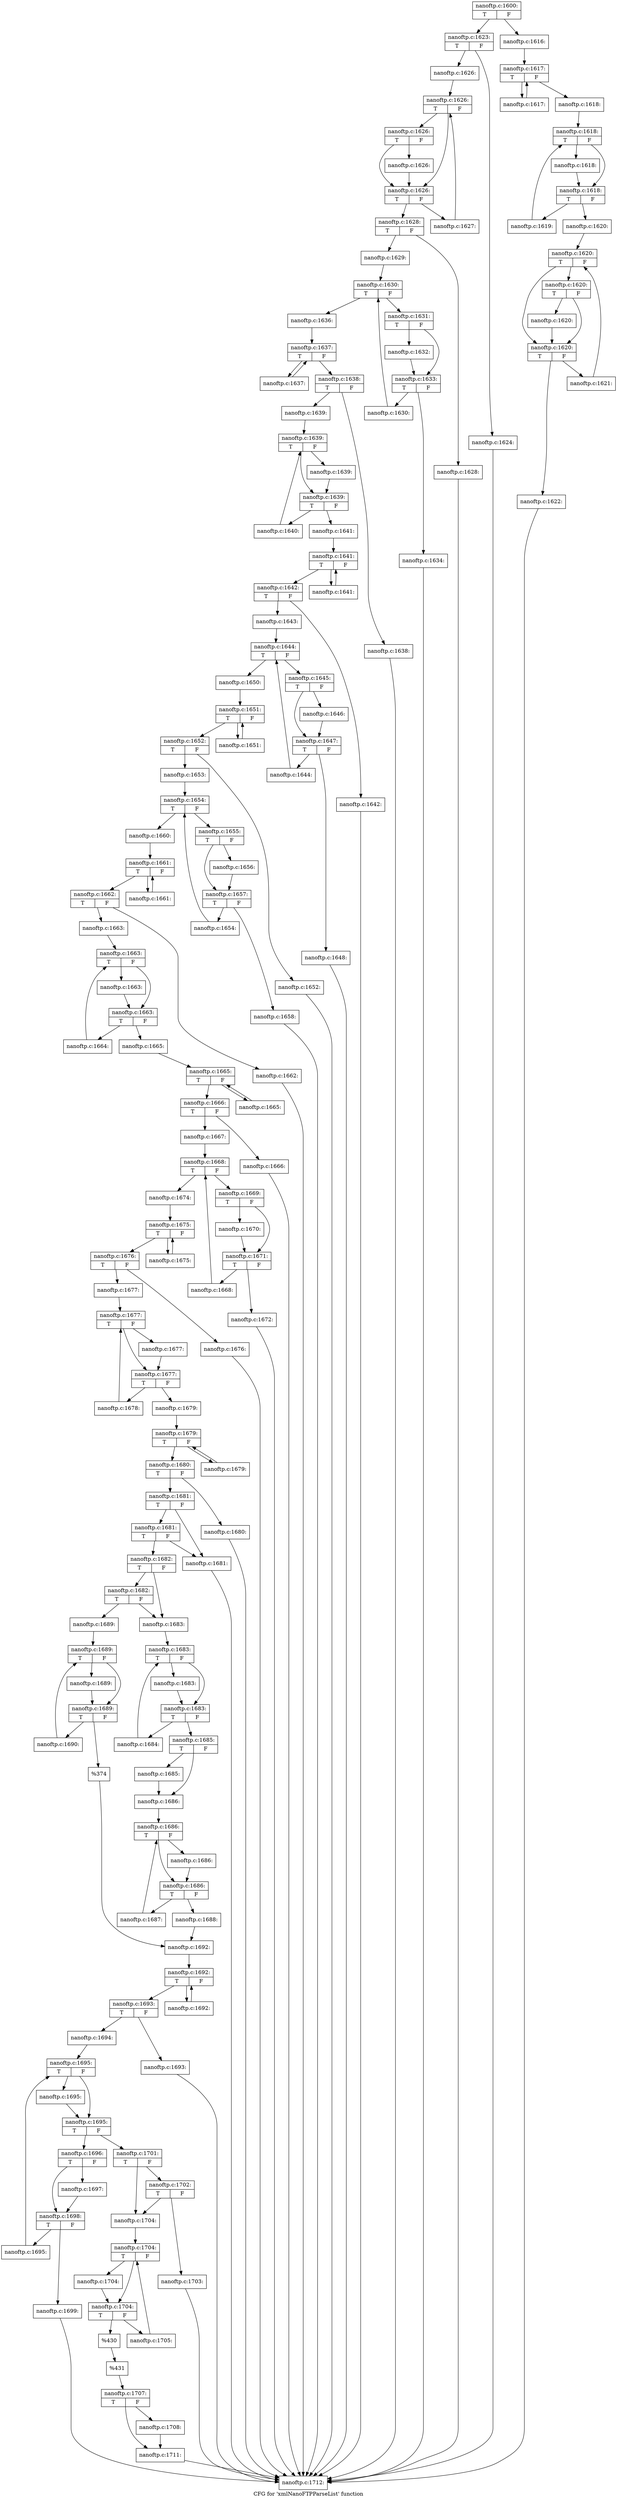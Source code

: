 digraph "CFG for 'xmlNanoFTPParseList' function" {
	label="CFG for 'xmlNanoFTPParseList' function";

	Node0x3fb0790 [shape=record,label="{nanoftp.c:1600:|{<s0>T|<s1>F}}"];
	Node0x3fb0790 -> Node0x3fb6e90;
	Node0x3fb0790 -> Node0x3fb6df0;
	Node0x3fb6df0 [shape=record,label="{nanoftp.c:1616:}"];
	Node0x3fb6df0 -> Node0x3fb75f0;
	Node0x3fb75f0 [shape=record,label="{nanoftp.c:1617:|{<s0>T|<s1>F}}"];
	Node0x3fb75f0 -> Node0x3fb7ae0;
	Node0x3fb75f0 -> Node0x3fb7810;
	Node0x3fb7ae0 [shape=record,label="{nanoftp.c:1617:}"];
	Node0x3fb7ae0 -> Node0x3fb75f0;
	Node0x3fb7810 [shape=record,label="{nanoftp.c:1618:}"];
	Node0x3fb7810 -> Node0x3fb7d10;
	Node0x3fb7d10 [shape=record,label="{nanoftp.c:1618:|{<s0>T|<s1>F}}"];
	Node0x3fb7d10 -> Node0x3fb8000;
	Node0x3fb7d10 -> Node0x3fb7fb0;
	Node0x3fb8000 [shape=record,label="{nanoftp.c:1618:}"];
	Node0x3fb8000 -> Node0x3fb7fb0;
	Node0x3fb7fb0 [shape=record,label="{nanoftp.c:1618:|{<s0>T|<s1>F}}"];
	Node0x3fb7fb0 -> Node0x3fb8640;
	Node0x3fb7fb0 -> Node0x3fb7f30;
	Node0x3fb8640 [shape=record,label="{nanoftp.c:1619:}"];
	Node0x3fb8640 -> Node0x3fb7d10;
	Node0x3fb7f30 [shape=record,label="{nanoftp.c:1620:}"];
	Node0x3fb7f30 -> Node0x3fb8e50;
	Node0x3fb8e50 [shape=record,label="{nanoftp.c:1620:|{<s0>T|<s1>F}}"];
	Node0x3fb8e50 -> Node0x3fb90f0;
	Node0x3fb8e50 -> Node0x3fb9190;
	Node0x3fb9190 [shape=record,label="{nanoftp.c:1620:|{<s0>T|<s1>F}}"];
	Node0x3fb9190 -> Node0x3fb90f0;
	Node0x3fb9190 -> Node0x3fb9140;
	Node0x3fb9140 [shape=record,label="{nanoftp.c:1620:}"];
	Node0x3fb9140 -> Node0x3fb90f0;
	Node0x3fb90f0 [shape=record,label="{nanoftp.c:1620:|{<s0>T|<s1>F}}"];
	Node0x3fb90f0 -> Node0x3fb9750;
	Node0x3fb90f0 -> Node0x3fb9070;
	Node0x3fb9750 [shape=record,label="{nanoftp.c:1621:}"];
	Node0x3fb9750 -> Node0x3fb8e50;
	Node0x3fb9070 [shape=record,label="{nanoftp.c:1622:}"];
	Node0x3fb9070 -> Node0x3fb37e0;
	Node0x3fb6e90 [shape=record,label="{nanoftp.c:1623:|{<s0>T|<s1>F}}"];
	Node0x3fb6e90 -> Node0x3fba300;
	Node0x3fb6e90 -> Node0x3fba3a0;
	Node0x3fba300 [shape=record,label="{nanoftp.c:1624:}"];
	Node0x3fba300 -> Node0x3fb37e0;
	Node0x3fba3a0 [shape=record,label="{nanoftp.c:1626:}"];
	Node0x3fba3a0 -> Node0x3fbaa00;
	Node0x3fbaa00 [shape=record,label="{nanoftp.c:1626:|{<s0>T|<s1>F}}"];
	Node0x3fbaa00 -> Node0x3fbaca0;
	Node0x3fbaa00 -> Node0x3fbad40;
	Node0x3fbad40 [shape=record,label="{nanoftp.c:1626:|{<s0>T|<s1>F}}"];
	Node0x3fbad40 -> Node0x3fbaca0;
	Node0x3fbad40 -> Node0x3fbacf0;
	Node0x3fbacf0 [shape=record,label="{nanoftp.c:1626:}"];
	Node0x3fbacf0 -> Node0x3fbaca0;
	Node0x3fbaca0 [shape=record,label="{nanoftp.c:1626:|{<s0>T|<s1>F}}"];
	Node0x3fbaca0 -> Node0x3fbb300;
	Node0x3fbaca0 -> Node0x3fbac20;
	Node0x3fbb300 [shape=record,label="{nanoftp.c:1627:}"];
	Node0x3fbb300 -> Node0x3fbaa00;
	Node0x3fbac20 [shape=record,label="{nanoftp.c:1628:|{<s0>T|<s1>F}}"];
	Node0x3fbac20 -> Node0x3fbb9e0;
	Node0x3fbac20 -> Node0x3fbba30;
	Node0x3fbb9e0 [shape=record,label="{nanoftp.c:1628:}"];
	Node0x3fbb9e0 -> Node0x3fb37e0;
	Node0x3fbba30 [shape=record,label="{nanoftp.c:1629:}"];
	Node0x3fbba30 -> Node0x3fbc050;
	Node0x3fbc050 [shape=record,label="{nanoftp.c:1630:|{<s0>T|<s1>F}}"];
	Node0x3fbc050 -> Node0x3fbc500;
	Node0x3fbc050 -> Node0x3fbc270;
	Node0x3fbc500 [shape=record,label="{nanoftp.c:1631:|{<s0>T|<s1>F}}"];
	Node0x3fbc500 -> Node0x3fbc6f0;
	Node0x3fbc500 -> Node0x3fbc740;
	Node0x3fbc6f0 [shape=record,label="{nanoftp.c:1632:}"];
	Node0x3fbc6f0 -> Node0x3fbc740;
	Node0x3fbc740 [shape=record,label="{nanoftp.c:1633:|{<s0>T|<s1>F}}"];
	Node0x3fbc740 -> Node0x3fbd070;
	Node0x3fbc740 -> Node0x3fbd0c0;
	Node0x3fbd070 [shape=record,label="{nanoftp.c:1634:}"];
	Node0x3fbd070 -> Node0x3fb37e0;
	Node0x3fbd0c0 [shape=record,label="{nanoftp.c:1630:}"];
	Node0x3fbd0c0 -> Node0x3fbc050;
	Node0x3fbc270 [shape=record,label="{nanoftp.c:1636:}"];
	Node0x3fbc270 -> Node0x3fbd880;
	Node0x3fbd880 [shape=record,label="{nanoftp.c:1637:|{<s0>T|<s1>F}}"];
	Node0x3fbd880 -> Node0x3fbdd30;
	Node0x3fbd880 -> Node0x3fbdaa0;
	Node0x3fbdd30 [shape=record,label="{nanoftp.c:1637:}"];
	Node0x3fbdd30 -> Node0x3fbd880;
	Node0x3fbdaa0 [shape=record,label="{nanoftp.c:1638:|{<s0>T|<s1>F}}"];
	Node0x3fbdaa0 -> Node0x3fbdfd0;
	Node0x3fbdaa0 -> Node0x3fbe020;
	Node0x3fbdfd0 [shape=record,label="{nanoftp.c:1638:}"];
	Node0x3fbdfd0 -> Node0x3fb37e0;
	Node0x3fbe020 [shape=record,label="{nanoftp.c:1639:}"];
	Node0x3fbe020 -> Node0x3fbe530;
	Node0x3fbe530 [shape=record,label="{nanoftp.c:1639:|{<s0>T|<s1>F}}"];
	Node0x3fbe530 -> Node0x3fbe820;
	Node0x3fbe530 -> Node0x3fbe7d0;
	Node0x3fbe820 [shape=record,label="{nanoftp.c:1639:}"];
	Node0x3fbe820 -> Node0x3fbe7d0;
	Node0x3fbe7d0 [shape=record,label="{nanoftp.c:1639:|{<s0>T|<s1>F}}"];
	Node0x3fbe7d0 -> Node0x3fbee60;
	Node0x3fbe7d0 -> Node0x3fbe750;
	Node0x3fbee60 [shape=record,label="{nanoftp.c:1640:}"];
	Node0x3fbee60 -> Node0x3fbe530;
	Node0x3fbe750 [shape=record,label="{nanoftp.c:1641:}"];
	Node0x3fbe750 -> Node0x3fbf670;
	Node0x3fbf670 [shape=record,label="{nanoftp.c:1641:|{<s0>T|<s1>F}}"];
	Node0x3fbf670 -> Node0x3fbfb20;
	Node0x3fbf670 -> Node0x3fbf890;
	Node0x3fbfb20 [shape=record,label="{nanoftp.c:1641:}"];
	Node0x3fbfb20 -> Node0x3fbf670;
	Node0x3fbf890 [shape=record,label="{nanoftp.c:1642:|{<s0>T|<s1>F}}"];
	Node0x3fbf890 -> Node0x3fbfdc0;
	Node0x3fbf890 -> Node0x3fbfe10;
	Node0x3fbfdc0 [shape=record,label="{nanoftp.c:1642:}"];
	Node0x3fbfdc0 -> Node0x3fb37e0;
	Node0x3fbfe10 [shape=record,label="{nanoftp.c:1643:}"];
	Node0x3fbfe10 -> Node0x3fc0430;
	Node0x3fc0430 [shape=record,label="{nanoftp.c:1644:|{<s0>T|<s1>F}}"];
	Node0x3fc0430 -> Node0x3fc08e0;
	Node0x3fc0430 -> Node0x3fc0650;
	Node0x3fc08e0 [shape=record,label="{nanoftp.c:1645:|{<s0>T|<s1>F}}"];
	Node0x3fc08e0 -> Node0x3fc0ad0;
	Node0x3fc08e0 -> Node0x3fc0b20;
	Node0x3fc0ad0 [shape=record,label="{nanoftp.c:1646:}"];
	Node0x3fc0ad0 -> Node0x3fc0b20;
	Node0x3fc0b20 [shape=record,label="{nanoftp.c:1647:|{<s0>T|<s1>F}}"];
	Node0x3fc0b20 -> Node0x3fc1450;
	Node0x3fc0b20 -> Node0x3fc14a0;
	Node0x3fc1450 [shape=record,label="{nanoftp.c:1648:}"];
	Node0x3fc1450 -> Node0x3fb37e0;
	Node0x3fc14a0 [shape=record,label="{nanoftp.c:1644:}"];
	Node0x3fc14a0 -> Node0x3fc0430;
	Node0x3fc0650 [shape=record,label="{nanoftp.c:1650:}"];
	Node0x3fc0650 -> Node0x3fc1ce0;
	Node0x3fc1ce0 [shape=record,label="{nanoftp.c:1651:|{<s0>T|<s1>F}}"];
	Node0x3fc1ce0 -> Node0x3fc2190;
	Node0x3fc1ce0 -> Node0x3fc1f00;
	Node0x3fc2190 [shape=record,label="{nanoftp.c:1651:}"];
	Node0x3fc2190 -> Node0x3fc1ce0;
	Node0x3fc1f00 [shape=record,label="{nanoftp.c:1652:|{<s0>T|<s1>F}}"];
	Node0x3fc1f00 -> Node0x3fc2430;
	Node0x3fc1f00 -> Node0x3fc2480;
	Node0x3fc2430 [shape=record,label="{nanoftp.c:1652:}"];
	Node0x3fc2430 -> Node0x3fb37e0;
	Node0x3fc2480 [shape=record,label="{nanoftp.c:1653:}"];
	Node0x3fc2480 -> Node0x3fc2aa0;
	Node0x3fc2aa0 [shape=record,label="{nanoftp.c:1654:|{<s0>T|<s1>F}}"];
	Node0x3fc2aa0 -> Node0x3fc2f50;
	Node0x3fc2aa0 -> Node0x3fc2cc0;
	Node0x3fc2f50 [shape=record,label="{nanoftp.c:1655:|{<s0>T|<s1>F}}"];
	Node0x3fc2f50 -> Node0x3fc3140;
	Node0x3fc2f50 -> Node0x3fc3190;
	Node0x3fc3140 [shape=record,label="{nanoftp.c:1656:}"];
	Node0x3fc3140 -> Node0x3fc3190;
	Node0x3fc3190 [shape=record,label="{nanoftp.c:1657:|{<s0>T|<s1>F}}"];
	Node0x3fc3190 -> Node0x3fc3ac0;
	Node0x3fc3190 -> Node0x3fc3b10;
	Node0x3fc3ac0 [shape=record,label="{nanoftp.c:1658:}"];
	Node0x3fc3ac0 -> Node0x3fb37e0;
	Node0x3fc3b10 [shape=record,label="{nanoftp.c:1654:}"];
	Node0x3fc3b10 -> Node0x3fc2aa0;
	Node0x3fc2cc0 [shape=record,label="{nanoftp.c:1660:}"];
	Node0x3fc2cc0 -> Node0x3fc4350;
	Node0x3fc4350 [shape=record,label="{nanoftp.c:1661:|{<s0>T|<s1>F}}"];
	Node0x3fc4350 -> Node0x3fc4800;
	Node0x3fc4350 -> Node0x3fc4570;
	Node0x3fc4800 [shape=record,label="{nanoftp.c:1661:}"];
	Node0x3fc4800 -> Node0x3fc4350;
	Node0x3fc4570 [shape=record,label="{nanoftp.c:1662:|{<s0>T|<s1>F}}"];
	Node0x3fc4570 -> Node0x3fc4aa0;
	Node0x3fc4570 -> Node0x3fc4af0;
	Node0x3fc4aa0 [shape=record,label="{nanoftp.c:1662:}"];
	Node0x3fc4aa0 -> Node0x3fb37e0;
	Node0x3fc4af0 [shape=record,label="{nanoftp.c:1663:}"];
	Node0x3fc4af0 -> Node0x3fc5000;
	Node0x3fc5000 [shape=record,label="{nanoftp.c:1663:|{<s0>T|<s1>F}}"];
	Node0x3fc5000 -> Node0x3fc52f0;
	Node0x3fc5000 -> Node0x3fc52a0;
	Node0x3fc52f0 [shape=record,label="{nanoftp.c:1663:}"];
	Node0x3fc52f0 -> Node0x3fc52a0;
	Node0x3fc52a0 [shape=record,label="{nanoftp.c:1663:|{<s0>T|<s1>F}}"];
	Node0x3fc52a0 -> Node0x3fc5930;
	Node0x3fc52a0 -> Node0x3fc5220;
	Node0x3fc5930 [shape=record,label="{nanoftp.c:1664:}"];
	Node0x3fc5930 -> Node0x3fc5000;
	Node0x3fc5220 [shape=record,label="{nanoftp.c:1665:}"];
	Node0x3fc5220 -> Node0x3fc61a0;
	Node0x3fc61a0 [shape=record,label="{nanoftp.c:1665:|{<s0>T|<s1>F}}"];
	Node0x3fc61a0 -> Node0x3fc6650;
	Node0x3fc61a0 -> Node0x3fc63c0;
	Node0x3fc6650 [shape=record,label="{nanoftp.c:1665:}"];
	Node0x3fc6650 -> Node0x3fc61a0;
	Node0x3fc63c0 [shape=record,label="{nanoftp.c:1666:|{<s0>T|<s1>F}}"];
	Node0x3fc63c0 -> Node0x3fc68f0;
	Node0x3fc63c0 -> Node0x3fc6940;
	Node0x3fc68f0 [shape=record,label="{nanoftp.c:1666:}"];
	Node0x3fc68f0 -> Node0x3fb37e0;
	Node0x3fc6940 [shape=record,label="{nanoftp.c:1667:}"];
	Node0x3fc6940 -> Node0x3fc6f60;
	Node0x3fc6f60 [shape=record,label="{nanoftp.c:1668:|{<s0>T|<s1>F}}"];
	Node0x3fc6f60 -> Node0x3fc7410;
	Node0x3fc6f60 -> Node0x3fc7180;
	Node0x3fc7410 [shape=record,label="{nanoftp.c:1669:|{<s0>T|<s1>F}}"];
	Node0x3fc7410 -> Node0x3fc7600;
	Node0x3fc7410 -> Node0x3fc7650;
	Node0x3fc7600 [shape=record,label="{nanoftp.c:1670:}"];
	Node0x3fc7600 -> Node0x3fc7650;
	Node0x3fc7650 [shape=record,label="{nanoftp.c:1671:|{<s0>T|<s1>F}}"];
	Node0x3fc7650 -> Node0x3fc7f80;
	Node0x3fc7650 -> Node0x3fc7fd0;
	Node0x3fc7f80 [shape=record,label="{nanoftp.c:1672:}"];
	Node0x3fc7f80 -> Node0x3fb37e0;
	Node0x3fc7fd0 [shape=record,label="{nanoftp.c:1668:}"];
	Node0x3fc7fd0 -> Node0x3fc6f60;
	Node0x3fc7180 [shape=record,label="{nanoftp.c:1674:}"];
	Node0x3fc7180 -> Node0x3fc8810;
	Node0x3fc8810 [shape=record,label="{nanoftp.c:1675:|{<s0>T|<s1>F}}"];
	Node0x3fc8810 -> Node0x3fc8cc0;
	Node0x3fc8810 -> Node0x3fc8a30;
	Node0x3fc8cc0 [shape=record,label="{nanoftp.c:1675:}"];
	Node0x3fc8cc0 -> Node0x3fc8810;
	Node0x3fc8a30 [shape=record,label="{nanoftp.c:1676:|{<s0>T|<s1>F}}"];
	Node0x3fc8a30 -> Node0x3fc8f60;
	Node0x3fc8a30 -> Node0x3fc8fb0;
	Node0x3fc8f60 [shape=record,label="{nanoftp.c:1676:}"];
	Node0x3fc8f60 -> Node0x3fb37e0;
	Node0x3fc8fb0 [shape=record,label="{nanoftp.c:1677:}"];
	Node0x3fc8fb0 -> Node0x3fc94c0;
	Node0x3fc94c0 [shape=record,label="{nanoftp.c:1677:|{<s0>T|<s1>F}}"];
	Node0x3fc94c0 -> Node0x3fc97b0;
	Node0x3fc94c0 -> Node0x3fc9760;
	Node0x3fc97b0 [shape=record,label="{nanoftp.c:1677:}"];
	Node0x3fc97b0 -> Node0x3fc9760;
	Node0x3fc9760 [shape=record,label="{nanoftp.c:1677:|{<s0>T|<s1>F}}"];
	Node0x3fc9760 -> Node0x3fc9df0;
	Node0x3fc9760 -> Node0x3fc96e0;
	Node0x3fc9df0 [shape=record,label="{nanoftp.c:1678:}"];
	Node0x3fc9df0 -> Node0x3fc94c0;
	Node0x3fc96e0 [shape=record,label="{nanoftp.c:1679:}"];
	Node0x3fc96e0 -> Node0x3fca600;
	Node0x3fca600 [shape=record,label="{nanoftp.c:1679:|{<s0>T|<s1>F}}"];
	Node0x3fca600 -> Node0x3fcaab0;
	Node0x3fca600 -> Node0x3fca820;
	Node0x3fcaab0 [shape=record,label="{nanoftp.c:1679:}"];
	Node0x3fcaab0 -> Node0x3fca600;
	Node0x3fca820 [shape=record,label="{nanoftp.c:1680:|{<s0>T|<s1>F}}"];
	Node0x3fca820 -> Node0x3fcad50;
	Node0x3fca820 -> Node0x3fcada0;
	Node0x3fcad50 [shape=record,label="{nanoftp.c:1680:}"];
	Node0x3fcad50 -> Node0x3fb37e0;
	Node0x3fcada0 [shape=record,label="{nanoftp.c:1681:|{<s0>T|<s1>F}}"];
	Node0x3fcada0 -> Node0x3fcb320;
	Node0x3fcada0 -> Node0x3fcb3c0;
	Node0x3fcb3c0 [shape=record,label="{nanoftp.c:1681:|{<s0>T|<s1>F}}"];
	Node0x3fcb3c0 -> Node0x3fcb320;
	Node0x3fcb3c0 -> Node0x3fcb370;
	Node0x3fcb320 [shape=record,label="{nanoftp.c:1681:}"];
	Node0x3fcb320 -> Node0x3fb37e0;
	Node0x3fcb370 [shape=record,label="{nanoftp.c:1682:|{<s0>T|<s1>F}}"];
	Node0x3fcb370 -> Node0x3fcbdb0;
	Node0x3fcb370 -> Node0x3fcbea0;
	Node0x3fcbea0 [shape=record,label="{nanoftp.c:1682:|{<s0>T|<s1>F}}"];
	Node0x3fcbea0 -> Node0x3fcbdb0;
	Node0x3fcbea0 -> Node0x3fcbe50;
	Node0x3fcbdb0 [shape=record,label="{nanoftp.c:1683:}"];
	Node0x3fcbdb0 -> Node0x3fcc720;
	Node0x3fcc720 [shape=record,label="{nanoftp.c:1683:|{<s0>T|<s1>F}}"];
	Node0x3fcc720 -> Node0x3fcc9b0;
	Node0x3fcc720 -> Node0x3fcc960;
	Node0x3fcc9b0 [shape=record,label="{nanoftp.c:1683:}"];
	Node0x3fcc9b0 -> Node0x3fcc960;
	Node0x3fcc960 [shape=record,label="{nanoftp.c:1683:|{<s0>T|<s1>F}}"];
	Node0x3fcc960 -> Node0x3fccff0;
	Node0x3fcc960 -> Node0x3fcc8e0;
	Node0x3fccff0 [shape=record,label="{nanoftp.c:1684:}"];
	Node0x3fccff0 -> Node0x3fcc720;
	Node0x3fcc8e0 [shape=record,label="{nanoftp.c:1685:|{<s0>T|<s1>F}}"];
	Node0x3fcc8e0 -> Node0x3fcd870;
	Node0x3fcc8e0 -> Node0x3fcd8c0;
	Node0x3fcd870 [shape=record,label="{nanoftp.c:1685:}"];
	Node0x3fcd870 -> Node0x3fcd8c0;
	Node0x3fcd8c0 [shape=record,label="{nanoftp.c:1686:}"];
	Node0x3fcd8c0 -> Node0x3fcde90;
	Node0x3fcde90 [shape=record,label="{nanoftp.c:1686:|{<s0>T|<s1>F}}"];
	Node0x3fcde90 -> Node0x3fce180;
	Node0x3fcde90 -> Node0x3fce130;
	Node0x3fce180 [shape=record,label="{nanoftp.c:1686:}"];
	Node0x3fce180 -> Node0x3fce130;
	Node0x3fce130 [shape=record,label="{nanoftp.c:1686:|{<s0>T|<s1>F}}"];
	Node0x3fce130 -> Node0x3fce7c0;
	Node0x3fce130 -> Node0x3fce0b0;
	Node0x3fce7c0 [shape=record,label="{nanoftp.c:1687:}"];
	Node0x3fce7c0 -> Node0x3fcde90;
	Node0x3fce0b0 [shape=record,label="{nanoftp.c:1688:}"];
	Node0x3fce0b0 -> Node0x3fcbe00;
	Node0x3fcbe50 [shape=record,label="{nanoftp.c:1689:}"];
	Node0x3fcbe50 -> Node0x3fcf100;
	Node0x3fcf100 [shape=record,label="{nanoftp.c:1689:|{<s0>T|<s1>F}}"];
	Node0x3fcf100 -> Node0x3fcf3f0;
	Node0x3fcf100 -> Node0x3fcf3a0;
	Node0x3fcf3f0 [shape=record,label="{nanoftp.c:1689:}"];
	Node0x3fcf3f0 -> Node0x3fcf3a0;
	Node0x3fcf3a0 [shape=record,label="{nanoftp.c:1689:|{<s0>T|<s1>F}}"];
	Node0x3fcf3a0 -> Node0x3fcfa30;
	Node0x3fcf3a0 -> Node0x3fcf320;
	Node0x3fcfa30 [shape=record,label="{nanoftp.c:1690:}"];
	Node0x3fcfa30 -> Node0x3fcf100;
	Node0x3fcf320 [shape=record,label="{%374}"];
	Node0x3fcf320 -> Node0x3fcbe00;
	Node0x3fcbe00 [shape=record,label="{nanoftp.c:1692:}"];
	Node0x3fcbe00 -> Node0x3fd0360;
	Node0x3fd0360 [shape=record,label="{nanoftp.c:1692:|{<s0>T|<s1>F}}"];
	Node0x3fd0360 -> Node0x3fd0810;
	Node0x3fd0360 -> Node0x3fd0580;
	Node0x3fd0810 [shape=record,label="{nanoftp.c:1692:}"];
	Node0x3fd0810 -> Node0x3fd0360;
	Node0x3fd0580 [shape=record,label="{nanoftp.c:1693:|{<s0>T|<s1>F}}"];
	Node0x3fd0580 -> Node0x3fd0ab0;
	Node0x3fd0580 -> Node0x3fd0b00;
	Node0x3fd0ab0 [shape=record,label="{nanoftp.c:1693:}"];
	Node0x3fd0ab0 -> Node0x3fb37e0;
	Node0x3fd0b00 [shape=record,label="{nanoftp.c:1694:}"];
	Node0x3fd0b00 -> Node0x3fd1120;
	Node0x3fd1120 [shape=record,label="{nanoftp.c:1695:|{<s0>T|<s1>F}}"];
	Node0x3fd1120 -> Node0x3fd1410;
	Node0x3fd1120 -> Node0x3fd13c0;
	Node0x3fd1410 [shape=record,label="{nanoftp.c:1695:}"];
	Node0x3fd1410 -> Node0x3fd13c0;
	Node0x3fd13c0 [shape=record,label="{nanoftp.c:1695:|{<s0>T|<s1>F}}"];
	Node0x3fd13c0 -> Node0x3fd1a50;
	Node0x3fd13c0 -> Node0x3fd1340;
	Node0x3fd1a50 [shape=record,label="{nanoftp.c:1696:|{<s0>T|<s1>F}}"];
	Node0x3fd1a50 -> Node0x3fd1c40;
	Node0x3fd1a50 -> Node0x3fd1c90;
	Node0x3fd1c40 [shape=record,label="{nanoftp.c:1697:}"];
	Node0x3fd1c40 -> Node0x3fd1c90;
	Node0x3fd1c90 [shape=record,label="{nanoftp.c:1698:|{<s0>T|<s1>F}}"];
	Node0x3fd1c90 -> Node0x3fd2680;
	Node0x3fd1c90 -> Node0x3fd26d0;
	Node0x3fd2680 [shape=record,label="{nanoftp.c:1699:}"];
	Node0x3fd2680 -> Node0x3fb37e0;
	Node0x3fd26d0 [shape=record,label="{nanoftp.c:1695:}"];
	Node0x3fd26d0 -> Node0x3fd1120;
	Node0x3fd1340 [shape=record,label="{nanoftp.c:1701:|{<s0>T|<s1>F}}"];
	Node0x3fd1340 -> Node0x3fd3020;
	Node0x3fd1340 -> Node0x3fd2fd0;
	Node0x3fd3020 [shape=record,label="{nanoftp.c:1702:|{<s0>T|<s1>F}}"];
	Node0x3fd3020 -> Node0x3fd2f80;
	Node0x3fd3020 -> Node0x3fd2fd0;
	Node0x3fd2f80 [shape=record,label="{nanoftp.c:1703:}"];
	Node0x3fd2f80 -> Node0x3fb37e0;
	Node0x3fd2fd0 [shape=record,label="{nanoftp.c:1704:}"];
	Node0x3fd2fd0 -> Node0x3fd3880;
	Node0x3fd3880 [shape=record,label="{nanoftp.c:1704:|{<s0>T|<s1>F}}"];
	Node0x3fd3880 -> Node0x3fd3b20;
	Node0x3fd3880 -> Node0x3fd3b70;
	Node0x3fd3b70 [shape=record,label="{nanoftp.c:1704:}"];
	Node0x3fd3b70 -> Node0x3fd3b20;
	Node0x3fd3b20 [shape=record,label="{nanoftp.c:1704:|{<s0>T|<s1>F}}"];
	Node0x3fd3b20 -> Node0x3fd41b0;
	Node0x3fd3b20 -> Node0x3fd3aa0;
	Node0x3fd41b0 [shape=record,label="{nanoftp.c:1705:}"];
	Node0x3fd41b0 -> Node0x3fd3880;
	Node0x3fd3aa0 [shape=record,label="{%430}"];
	Node0x3fd3aa0 -> Node0x3fba350;
	Node0x3fba350 [shape=record,label="{%431}"];
	Node0x3fba350 -> Node0x3fb6e40;
	Node0x3fb6e40 [shape=record,label="{nanoftp.c:1707:|{<s0>T|<s1>F}}"];
	Node0x3fb6e40 -> Node0x3e85ff0;
	Node0x3fb6e40 -> Node0x3e86040;
	Node0x3e85ff0 [shape=record,label="{nanoftp.c:1708:}"];
	Node0x3e85ff0 -> Node0x3e86040;
	Node0x3e86040 [shape=record,label="{nanoftp.c:1711:}"];
	Node0x3e86040 -> Node0x3fb37e0;
	Node0x3fb37e0 [shape=record,label="{nanoftp.c:1712:}"];
}
